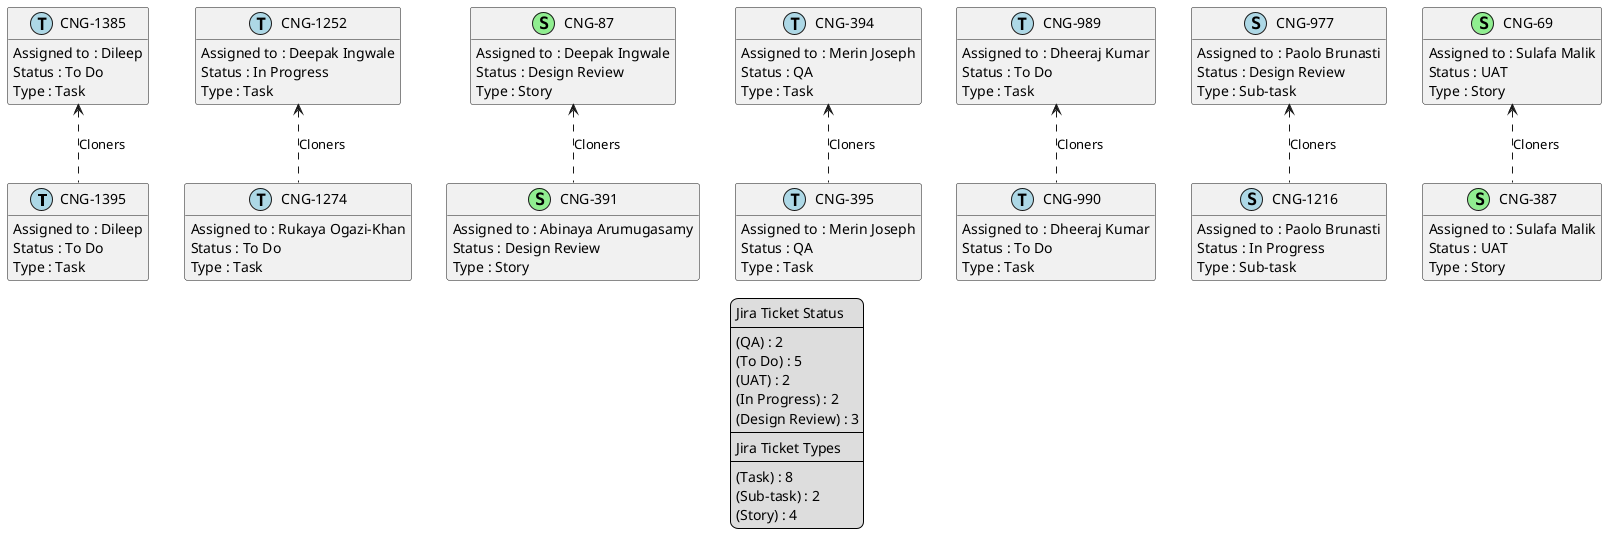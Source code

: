 @startuml
'https://plantuml.com/class-diagram

' GENERATE CLASS DIAGRAM ===========
' Generated at    : Thu Apr 18 10:28:35 CEST 2024

hide empty members

legend
Jira Ticket Status
----
(QA) : 2
(To Do) : 5
(UAT) : 2
(In Progress) : 2
(Design Review) : 3
----
Jira Ticket Types
----
(Task) : 8
(Sub-task) : 2
(Story) : 4
end legend


' Tickets =======
class "CNG-1395" << (T,lightblue) >> {
  Assigned to : Dileep
  Status : To Do
  Type : Task
}

class "CNG-1252" << (T,lightblue) >> {
  Assigned to : Deepak Ingwale
  Status : In Progress
  Type : Task
}

class "CNG-1274" << (T,lightblue) >> {
  Assigned to : Rukaya Ogazi-Khan
  Status : To Do
  Type : Task
}

class "CNG-391" << (S,lightgreen) >> {
  Assigned to : Abinaya Arumugasamy
  Status : Design Review
  Type : Story
}

class "CNG-394" << (T,lightblue) >> {
  Assigned to : Merin Joseph
  Status : QA
  Type : Task
}

class "CNG-990" << (T,lightblue) >> {
  Assigned to : Dheeraj Kumar
  Status : To Do
  Type : Task
}

class "CNG-395" << (T,lightblue) >> {
  Assigned to : Merin Joseph
  Status : QA
  Type : Task
}

class "CNG-989" << (T,lightblue) >> {
  Assigned to : Dheeraj Kumar
  Status : To Do
  Type : Task
}

class "CNG-87" << (S,lightgreen) >> {
  Assigned to : Deepak Ingwale
  Status : Design Review
  Type : Story
}

class "CNG-977" << (S,lightblue) >> {
  Assigned to : Paolo Brunasti
  Status : Design Review
  Type : Sub-task
}

class "CNG-69" << (S,lightgreen) >> {
  Assigned to : Sulafa Malik
  Status : UAT
  Type : Story
}

class "CNG-387" << (S,lightgreen) >> {
  Assigned to : Sulafa Malik
  Status : UAT
  Type : Story
}

class "CNG-1216" << (S,lightblue) >> {
  Assigned to : Paolo Brunasti
  Status : In Progress
  Type : Sub-task
}

class "CNG-1385" << (T,lightblue) >> {
  Assigned to : Dileep
  Status : To Do
  Type : Task
}



' Links =======
"CNG-977" <.. "CNG-1216" : Cloners
"CNG-989" <.. "CNG-990" : Cloners
"CNG-69" <.. "CNG-387" : Cloners
"CNG-394" <.. "CNG-395" : Cloners
"CNG-1385" <.. "CNG-1395" : Cloners
"CNG-1252" <.. "CNG-1274" : Cloners
"CNG-87" <.. "CNG-391" : Cloners


@enduml
